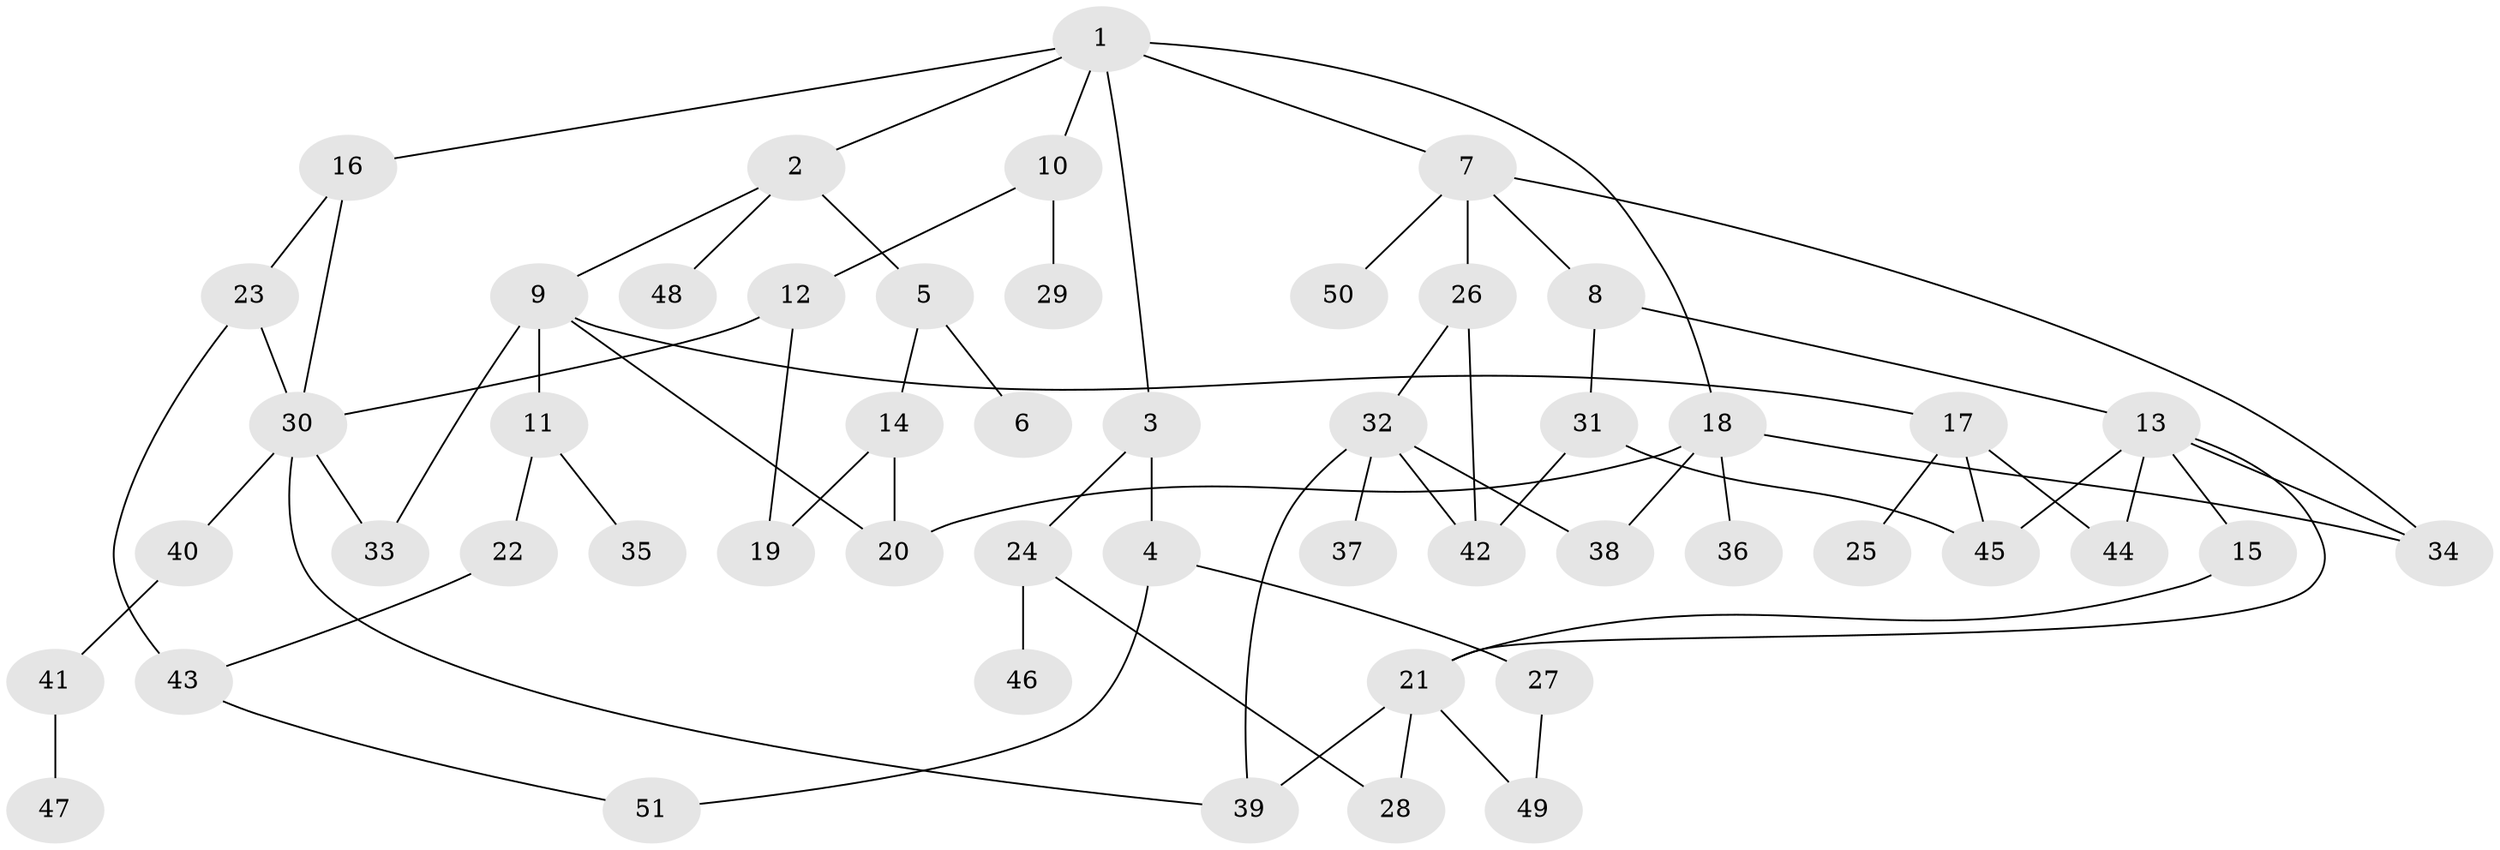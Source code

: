 // Generated by graph-tools (version 1.1) at 2025/42/03/09/25 04:42:23]
// undirected, 51 vertices, 71 edges
graph export_dot {
graph [start="1"]
  node [color=gray90,style=filled];
  1;
  2;
  3;
  4;
  5;
  6;
  7;
  8;
  9;
  10;
  11;
  12;
  13;
  14;
  15;
  16;
  17;
  18;
  19;
  20;
  21;
  22;
  23;
  24;
  25;
  26;
  27;
  28;
  29;
  30;
  31;
  32;
  33;
  34;
  35;
  36;
  37;
  38;
  39;
  40;
  41;
  42;
  43;
  44;
  45;
  46;
  47;
  48;
  49;
  50;
  51;
  1 -- 2;
  1 -- 3;
  1 -- 7;
  1 -- 10;
  1 -- 16;
  1 -- 18;
  2 -- 5;
  2 -- 9;
  2 -- 48;
  3 -- 4;
  3 -- 24;
  4 -- 27;
  4 -- 51;
  5 -- 6;
  5 -- 14;
  7 -- 8;
  7 -- 26;
  7 -- 34;
  7 -- 50;
  8 -- 13;
  8 -- 31;
  9 -- 11;
  9 -- 17;
  9 -- 33;
  9 -- 20;
  10 -- 12;
  10 -- 29;
  11 -- 22;
  11 -- 35;
  12 -- 30;
  12 -- 19;
  13 -- 15;
  13 -- 21;
  13 -- 34;
  13 -- 45;
  13 -- 44;
  14 -- 19;
  14 -- 20;
  15 -- 21;
  16 -- 23;
  16 -- 30;
  17 -- 25;
  17 -- 44;
  17 -- 45;
  18 -- 36;
  18 -- 34;
  18 -- 38;
  18 -- 20;
  21 -- 28;
  21 -- 39;
  21 -- 49;
  22 -- 43;
  23 -- 30;
  23 -- 43;
  24 -- 46;
  24 -- 28;
  26 -- 32;
  26 -- 42;
  27 -- 49;
  30 -- 33;
  30 -- 40;
  30 -- 39;
  31 -- 42;
  31 -- 45;
  32 -- 37;
  32 -- 38;
  32 -- 42;
  32 -- 39;
  40 -- 41;
  41 -- 47;
  43 -- 51;
}
